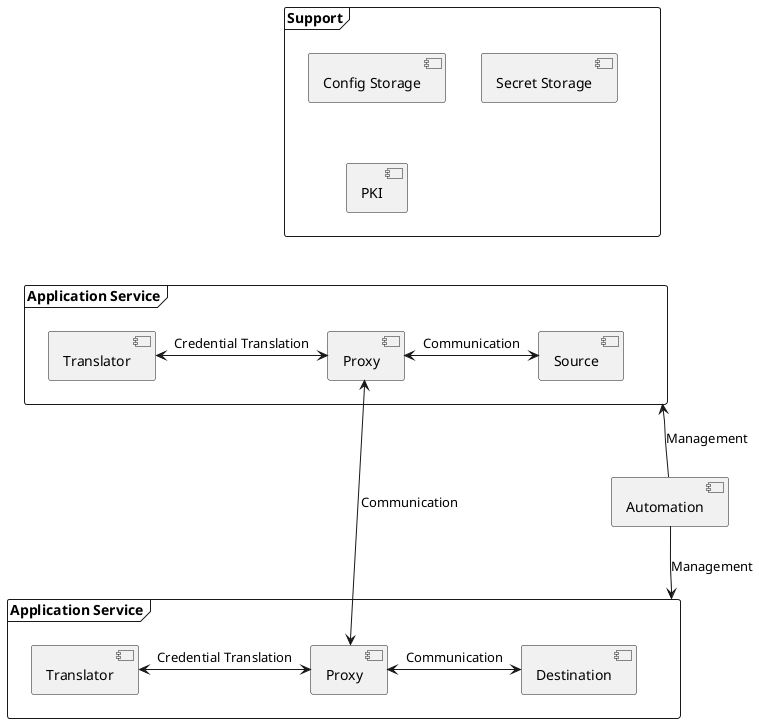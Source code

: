 @startuml
skinparam backgroundcolor transparent

component [Automation] as auto

frame "Support" as sup {
    component [Config Storage] as config
    component [Secret Storage] as secret
    component [PKI] as pki
}

frame "Application Service" as app_a {
    component [Source] as src
    component [Proxy] as proxy_a
    component [Translator] as trans_a

    trans_a <-> proxy_a : Credential Translation
    proxy_a <-> src : Communication
}

frame "Application Service" as app_b {
    component [Destination] as dest
    component [Proxy] as proxy_b
    component [Translator] as trans_b

    trans_b <-> proxy_b : Credential Translation
    proxy_b <-> dest : Communication
}

sup -[hidden]--> app_a

auto -up-> app_a : Management
auto -down-> app_b : Management

proxy_a <--> proxy_b : Communication

@enduml
